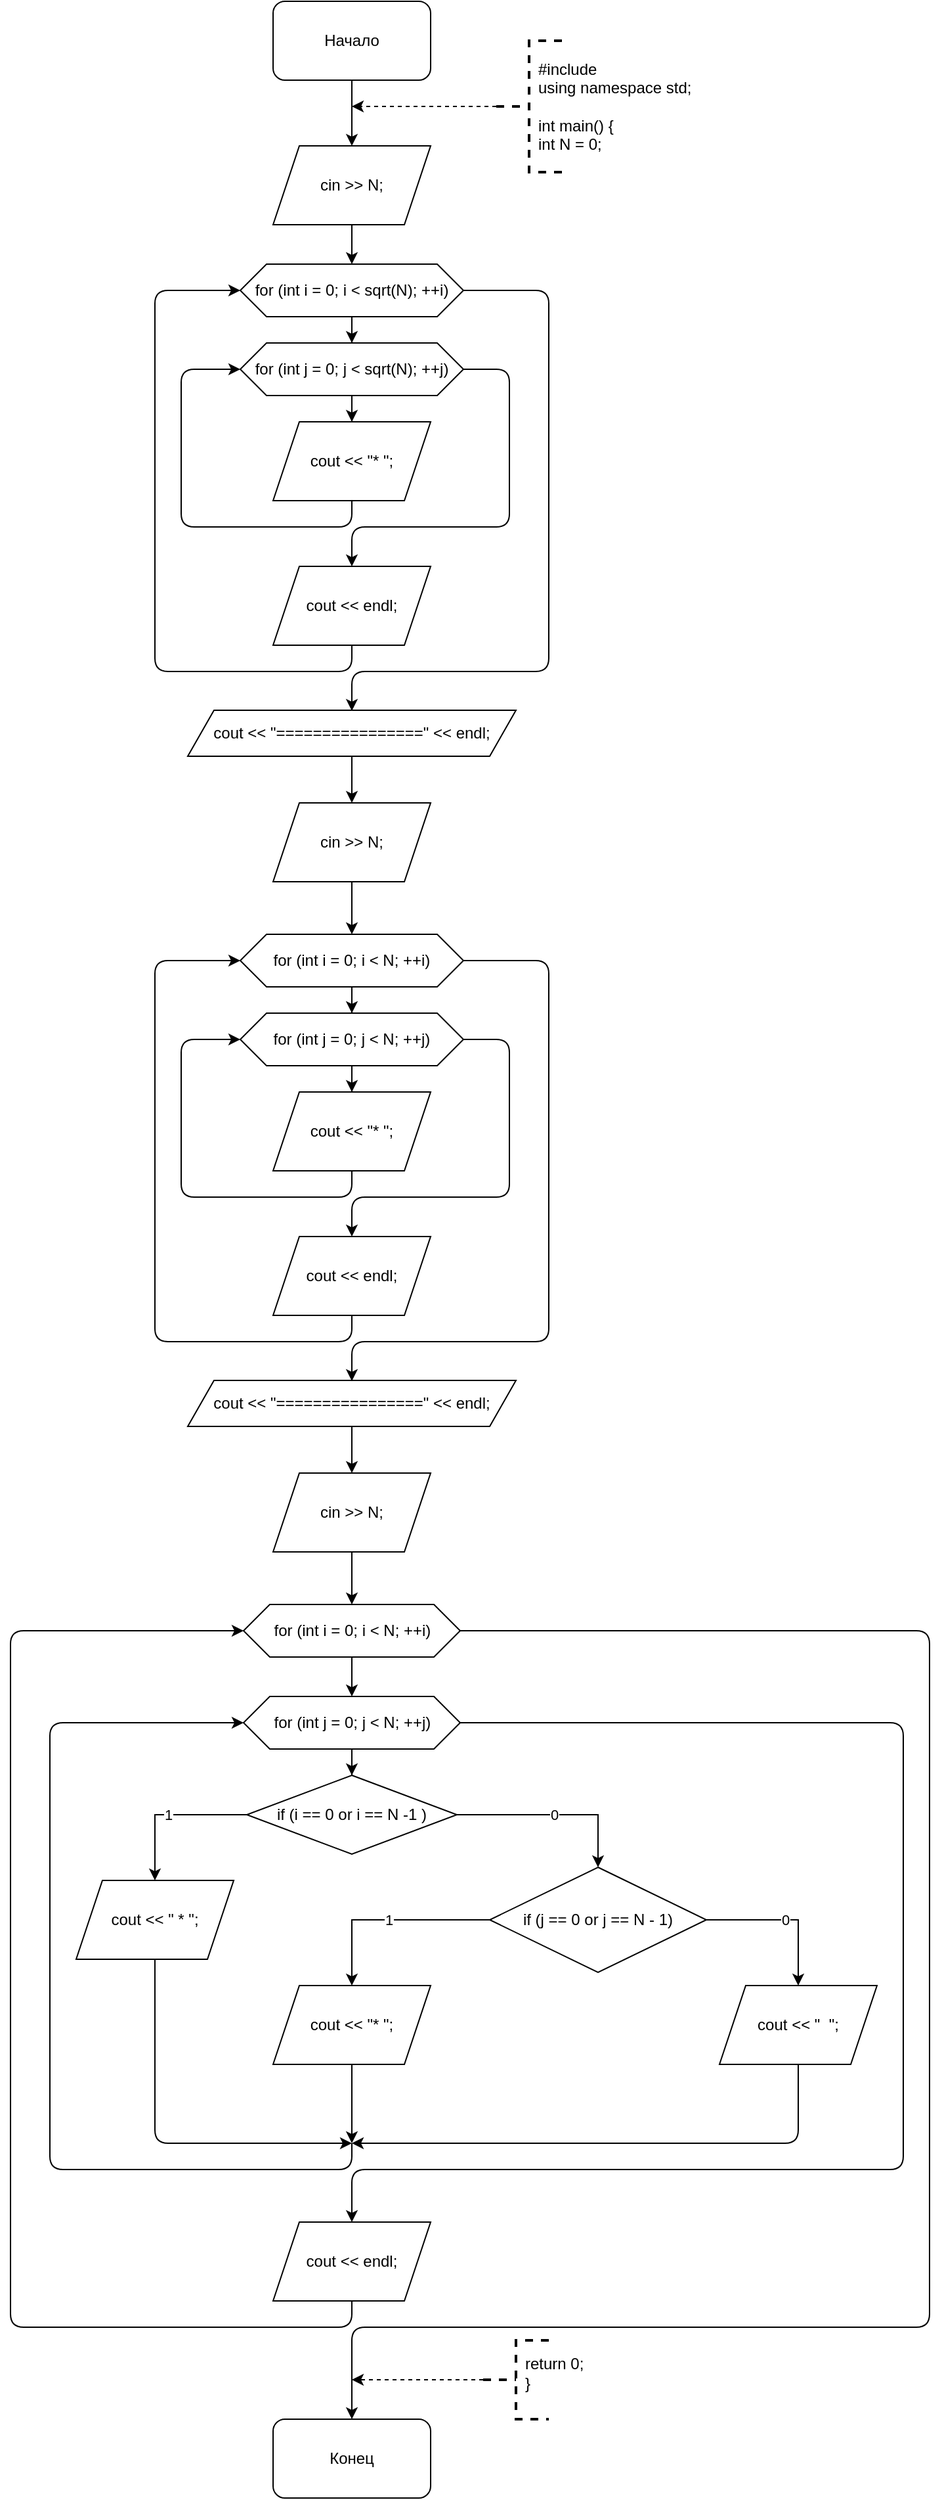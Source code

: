 <mxfile version="13.9.9" type="device"><diagram id="z9EPwhCvqojfMC5mlyjj" name="Страница 1"><mxGraphModel dx="3413" dy="1973" grid="1" gridSize="10" guides="1" tooltips="1" connect="1" arrows="1" fold="1" page="1" pageScale="1" pageWidth="827" pageHeight="1169" math="0" shadow="0"><root><mxCell id="0"/><mxCell id="1" parent="0"/><mxCell id="zmmnOQat141C4NID1k3p-7" style="edgeStyle=orthogonalEdgeStyle;rounded=0;orthogonalLoop=1;jettySize=auto;html=1;" edge="1" parent="1" source="zmmnOQat141C4NID1k3p-1" target="zmmnOQat141C4NID1k3p-2"><mxGeometry relative="1" as="geometry"/></mxCell><mxCell id="zmmnOQat141C4NID1k3p-1" value="Начало" style="rounded=1;whiteSpace=wrap;html=1;" vertex="1" parent="1"><mxGeometry x="340" y="10" width="120" height="60" as="geometry"/></mxCell><mxCell id="zmmnOQat141C4NID1k3p-8" style="edgeStyle=orthogonalEdgeStyle;rounded=0;orthogonalLoop=1;jettySize=auto;html=1;" edge="1" parent="1" source="zmmnOQat141C4NID1k3p-2" target="zmmnOQat141C4NID1k3p-3"><mxGeometry relative="1" as="geometry"/></mxCell><mxCell id="zmmnOQat141C4NID1k3p-2" value="cin &amp;gt;&amp;gt; N;" style="shape=parallelogram;perimeter=parallelogramPerimeter;whiteSpace=wrap;html=1;fixedSize=1;" vertex="1" parent="1"><mxGeometry x="340" y="120" width="120" height="60" as="geometry"/></mxCell><mxCell id="zmmnOQat141C4NID1k3p-9" style="edgeStyle=orthogonalEdgeStyle;rounded=0;orthogonalLoop=1;jettySize=auto;html=1;entryX=0.5;entryY=0;entryDx=0;entryDy=0;" edge="1" parent="1" source="zmmnOQat141C4NID1k3p-3" target="zmmnOQat141C4NID1k3p-4"><mxGeometry relative="1" as="geometry"/></mxCell><mxCell id="zmmnOQat141C4NID1k3p-3" value="for (int i = 0; i &amp;lt; sqrt(N); ++i)" style="shape=hexagon;perimeter=hexagonPerimeter2;whiteSpace=wrap;html=1;fixedSize=1;" vertex="1" parent="1"><mxGeometry x="315" y="210" width="170" height="40" as="geometry"/></mxCell><mxCell id="zmmnOQat141C4NID1k3p-10" style="edgeStyle=orthogonalEdgeStyle;rounded=0;orthogonalLoop=1;jettySize=auto;html=1;entryX=0.5;entryY=0;entryDx=0;entryDy=0;" edge="1" parent="1" source="zmmnOQat141C4NID1k3p-4" target="zmmnOQat141C4NID1k3p-5"><mxGeometry relative="1" as="geometry"/></mxCell><mxCell id="zmmnOQat141C4NID1k3p-4" value="for (int j = 0; j &amp;lt; sqrt(N); ++j)" style="shape=hexagon;perimeter=hexagonPerimeter2;whiteSpace=wrap;html=1;fixedSize=1;" vertex="1" parent="1"><mxGeometry x="315" y="270" width="170" height="40" as="geometry"/></mxCell><mxCell id="zmmnOQat141C4NID1k3p-5" value="cout &amp;lt;&amp;lt; &quot;* &quot;;" style="shape=parallelogram;perimeter=parallelogramPerimeter;whiteSpace=wrap;html=1;fixedSize=1;" vertex="1" parent="1"><mxGeometry x="340" y="330" width="120" height="60" as="geometry"/></mxCell><mxCell id="zmmnOQat141C4NID1k3p-6" value="cout &amp;lt;&amp;lt; endl;" style="shape=parallelogram;perimeter=parallelogramPerimeter;whiteSpace=wrap;html=1;fixedSize=1;" vertex="1" parent="1"><mxGeometry x="340" y="440" width="120" height="60" as="geometry"/></mxCell><mxCell id="zmmnOQat141C4NID1k3p-11" value="" style="endArrow=classic;html=1;exitX=0.5;exitY=1;exitDx=0;exitDy=0;entryX=0;entryY=0.5;entryDx=0;entryDy=0;" edge="1" parent="1" source="zmmnOQat141C4NID1k3p-5" target="zmmnOQat141C4NID1k3p-4"><mxGeometry width="50" height="50" relative="1" as="geometry"><mxPoint x="390" y="430" as="sourcePoint"/><mxPoint x="440" y="380" as="targetPoint"/><Array as="points"><mxPoint x="400" y="410"/><mxPoint x="270" y="410"/><mxPoint x="270" y="290"/></Array></mxGeometry></mxCell><mxCell id="zmmnOQat141C4NID1k3p-12" value="" style="endArrow=classic;html=1;exitX=1;exitY=0.5;exitDx=0;exitDy=0;entryX=0.5;entryY=0;entryDx=0;entryDy=0;" edge="1" parent="1" source="zmmnOQat141C4NID1k3p-4" target="zmmnOQat141C4NID1k3p-6"><mxGeometry width="50" height="50" relative="1" as="geometry"><mxPoint x="390" y="330" as="sourcePoint"/><mxPoint x="440" y="280" as="targetPoint"/><Array as="points"><mxPoint x="520" y="290"/><mxPoint x="520" y="410"/><mxPoint x="400" y="410"/></Array></mxGeometry></mxCell><mxCell id="zmmnOQat141C4NID1k3p-13" value="" style="endArrow=classic;html=1;exitX=0.5;exitY=1;exitDx=0;exitDy=0;entryX=0;entryY=0.5;entryDx=0;entryDy=0;" edge="1" parent="1" source="zmmnOQat141C4NID1k3p-6" target="zmmnOQat141C4NID1k3p-3"><mxGeometry width="50" height="50" relative="1" as="geometry"><mxPoint x="390" y="430" as="sourcePoint"/><mxPoint x="440" y="380" as="targetPoint"/><Array as="points"><mxPoint x="400" y="520"/><mxPoint x="250" y="520"/><mxPoint x="250" y="230"/></Array></mxGeometry></mxCell><mxCell id="zmmnOQat141C4NID1k3p-14" value="" style="endArrow=classic;html=1;exitX=1;exitY=0.5;exitDx=0;exitDy=0;" edge="1" parent="1" source="zmmnOQat141C4NID1k3p-3"><mxGeometry width="50" height="50" relative="1" as="geometry"><mxPoint x="390" y="430" as="sourcePoint"/><mxPoint x="400" y="550" as="targetPoint"/><Array as="points"><mxPoint x="550" y="230"/><mxPoint x="550" y="520"/><mxPoint x="400" y="520"/></Array></mxGeometry></mxCell><mxCell id="zmmnOQat141C4NID1k3p-17" style="edgeStyle=orthogonalEdgeStyle;rounded=0;orthogonalLoop=1;jettySize=auto;html=1;entryX=0.5;entryY=0;entryDx=0;entryDy=0;" edge="1" parent="1" source="zmmnOQat141C4NID1k3p-15" target="zmmnOQat141C4NID1k3p-16"><mxGeometry relative="1" as="geometry"/></mxCell><mxCell id="zmmnOQat141C4NID1k3p-15" value="cout &amp;lt;&amp;lt; &quot;================&quot; &amp;lt;&amp;lt; endl;" style="shape=parallelogram;perimeter=parallelogramPerimeter;whiteSpace=wrap;html=1;fixedSize=1;" vertex="1" parent="1"><mxGeometry x="275" y="549.5" width="250" height="35" as="geometry"/></mxCell><mxCell id="zmmnOQat141C4NID1k3p-31" style="edgeStyle=orthogonalEdgeStyle;rounded=0;orthogonalLoop=1;jettySize=auto;html=1;entryX=0.5;entryY=0;entryDx=0;entryDy=0;" edge="1" parent="1" source="zmmnOQat141C4NID1k3p-16" target="zmmnOQat141C4NID1k3p-19"><mxGeometry relative="1" as="geometry"/></mxCell><mxCell id="zmmnOQat141C4NID1k3p-16" value="cin &amp;gt;&amp;gt; N;" style="shape=parallelogram;perimeter=parallelogramPerimeter;whiteSpace=wrap;html=1;fixedSize=1;" vertex="1" parent="1"><mxGeometry x="340" y="620" width="120" height="60" as="geometry"/></mxCell><mxCell id="zmmnOQat141C4NID1k3p-18" style="edgeStyle=orthogonalEdgeStyle;rounded=0;orthogonalLoop=1;jettySize=auto;html=1;entryX=0.5;entryY=0;entryDx=0;entryDy=0;" edge="1" parent="1" source="zmmnOQat141C4NID1k3p-19" target="zmmnOQat141C4NID1k3p-21"><mxGeometry relative="1" as="geometry"/></mxCell><mxCell id="zmmnOQat141C4NID1k3p-19" value="for (int i = 0; i &amp;lt; N; ++i)" style="shape=hexagon;perimeter=hexagonPerimeter2;whiteSpace=wrap;html=1;fixedSize=1;" vertex="1" parent="1"><mxGeometry x="315" y="720" width="170" height="40" as="geometry"/></mxCell><mxCell id="zmmnOQat141C4NID1k3p-20" style="edgeStyle=orthogonalEdgeStyle;rounded=0;orthogonalLoop=1;jettySize=auto;html=1;entryX=0.5;entryY=0;entryDx=0;entryDy=0;" edge="1" parent="1" source="zmmnOQat141C4NID1k3p-21" target="zmmnOQat141C4NID1k3p-22"><mxGeometry relative="1" as="geometry"/></mxCell><mxCell id="zmmnOQat141C4NID1k3p-21" value="for (int j = 0; j &amp;lt; N; ++j)" style="shape=hexagon;perimeter=hexagonPerimeter2;whiteSpace=wrap;html=1;fixedSize=1;" vertex="1" parent="1"><mxGeometry x="315" y="780" width="170" height="40" as="geometry"/></mxCell><mxCell id="zmmnOQat141C4NID1k3p-22" value="cout &amp;lt;&amp;lt; &quot;* &quot;;" style="shape=parallelogram;perimeter=parallelogramPerimeter;whiteSpace=wrap;html=1;fixedSize=1;" vertex="1" parent="1"><mxGeometry x="340" y="840" width="120" height="60" as="geometry"/></mxCell><mxCell id="zmmnOQat141C4NID1k3p-23" value="cout &amp;lt;&amp;lt; endl;" style="shape=parallelogram;perimeter=parallelogramPerimeter;whiteSpace=wrap;html=1;fixedSize=1;" vertex="1" parent="1"><mxGeometry x="340" y="950" width="120" height="60" as="geometry"/></mxCell><mxCell id="zmmnOQat141C4NID1k3p-24" value="" style="endArrow=classic;html=1;exitX=0.5;exitY=1;exitDx=0;exitDy=0;entryX=0;entryY=0.5;entryDx=0;entryDy=0;" edge="1" parent="1" source="zmmnOQat141C4NID1k3p-22" target="zmmnOQat141C4NID1k3p-21"><mxGeometry width="50" height="50" relative="1" as="geometry"><mxPoint x="390" y="940" as="sourcePoint"/><mxPoint x="440" y="890" as="targetPoint"/><Array as="points"><mxPoint x="400" y="920"/><mxPoint x="270" y="920"/><mxPoint x="270" y="800"/></Array></mxGeometry></mxCell><mxCell id="zmmnOQat141C4NID1k3p-25" value="" style="endArrow=classic;html=1;exitX=1;exitY=0.5;exitDx=0;exitDy=0;entryX=0.5;entryY=0;entryDx=0;entryDy=0;" edge="1" parent="1" source="zmmnOQat141C4NID1k3p-21" target="zmmnOQat141C4NID1k3p-23"><mxGeometry width="50" height="50" relative="1" as="geometry"><mxPoint x="390" y="840" as="sourcePoint"/><mxPoint x="440" y="790" as="targetPoint"/><Array as="points"><mxPoint x="520" y="800"/><mxPoint x="520" y="920"/><mxPoint x="400" y="920"/></Array></mxGeometry></mxCell><mxCell id="zmmnOQat141C4NID1k3p-26" value="" style="endArrow=classic;html=1;exitX=0.5;exitY=1;exitDx=0;exitDy=0;entryX=0;entryY=0.5;entryDx=0;entryDy=0;" edge="1" parent="1" source="zmmnOQat141C4NID1k3p-23" target="zmmnOQat141C4NID1k3p-19"><mxGeometry width="50" height="50" relative="1" as="geometry"><mxPoint x="390" y="940" as="sourcePoint"/><mxPoint x="440" y="890" as="targetPoint"/><Array as="points"><mxPoint x="400" y="1030"/><mxPoint x="250" y="1030"/><mxPoint x="250" y="740"/></Array></mxGeometry></mxCell><mxCell id="zmmnOQat141C4NID1k3p-27" value="" style="endArrow=classic;html=1;exitX=1;exitY=0.5;exitDx=0;exitDy=0;" edge="1" parent="1" source="zmmnOQat141C4NID1k3p-19"><mxGeometry width="50" height="50" relative="1" as="geometry"><mxPoint x="390" y="940" as="sourcePoint"/><mxPoint x="400" y="1060" as="targetPoint"/><Array as="points"><mxPoint x="550" y="740"/><mxPoint x="550" y="1030"/><mxPoint x="400" y="1030"/></Array></mxGeometry></mxCell><mxCell id="zmmnOQat141C4NID1k3p-28" style="edgeStyle=orthogonalEdgeStyle;rounded=0;orthogonalLoop=1;jettySize=auto;html=1;entryX=0.5;entryY=0;entryDx=0;entryDy=0;" edge="1" parent="1" source="zmmnOQat141C4NID1k3p-29" target="zmmnOQat141C4NID1k3p-30"><mxGeometry relative="1" as="geometry"/></mxCell><mxCell id="zmmnOQat141C4NID1k3p-29" value="cout &amp;lt;&amp;lt; &quot;================&quot; &amp;lt;&amp;lt; endl;" style="shape=parallelogram;perimeter=parallelogramPerimeter;whiteSpace=wrap;html=1;fixedSize=1;" vertex="1" parent="1"><mxGeometry x="275" y="1059.5" width="250" height="35" as="geometry"/></mxCell><mxCell id="zmmnOQat141C4NID1k3p-57" style="edgeStyle=orthogonalEdgeStyle;rounded=0;orthogonalLoop=1;jettySize=auto;html=1;entryX=0.5;entryY=0;entryDx=0;entryDy=0;" edge="1" parent="1" source="zmmnOQat141C4NID1k3p-30" target="zmmnOQat141C4NID1k3p-46"><mxGeometry relative="1" as="geometry"/></mxCell><mxCell id="zmmnOQat141C4NID1k3p-30" value="cin &amp;gt;&amp;gt; N;" style="shape=parallelogram;perimeter=parallelogramPerimeter;whiteSpace=wrap;html=1;fixedSize=1;" vertex="1" parent="1"><mxGeometry x="340" y="1130" width="120" height="60" as="geometry"/></mxCell><mxCell id="zmmnOQat141C4NID1k3p-58" style="edgeStyle=orthogonalEdgeStyle;rounded=0;orthogonalLoop=1;jettySize=auto;html=1;entryX=0.5;entryY=0;entryDx=0;entryDy=0;" edge="1" parent="1" source="zmmnOQat141C4NID1k3p-46" target="zmmnOQat141C4NID1k3p-47"><mxGeometry relative="1" as="geometry"/></mxCell><mxCell id="zmmnOQat141C4NID1k3p-46" value="for (int i = 0; i &amp;lt; N; ++i)" style="shape=hexagon;perimeter=hexagonPerimeter2;whiteSpace=wrap;html=1;fixedSize=1;" vertex="1" parent="1"><mxGeometry x="317.5" y="1230" width="165" height="40" as="geometry"/></mxCell><mxCell id="zmmnOQat141C4NID1k3p-59" style="edgeStyle=orthogonalEdgeStyle;rounded=0;orthogonalLoop=1;jettySize=auto;html=1;entryX=0.5;entryY=0;entryDx=0;entryDy=0;" edge="1" parent="1" source="zmmnOQat141C4NID1k3p-47" target="zmmnOQat141C4NID1k3p-48"><mxGeometry relative="1" as="geometry"/></mxCell><mxCell id="zmmnOQat141C4NID1k3p-47" value="for (int j = 0; j &amp;lt; N; ++j)" style="shape=hexagon;perimeter=hexagonPerimeter2;whiteSpace=wrap;html=1;fixedSize=1;" vertex="1" parent="1"><mxGeometry x="317.5" y="1300" width="165" height="40" as="geometry"/></mxCell><mxCell id="zmmnOQat141C4NID1k3p-49" value="1" style="edgeStyle=orthogonalEdgeStyle;rounded=0;orthogonalLoop=1;jettySize=auto;html=1;" edge="1" parent="1" source="zmmnOQat141C4NID1k3p-48" target="zmmnOQat141C4NID1k3p-50"><mxGeometry relative="1" as="geometry"><mxPoint x="270" y="1460" as="targetPoint"/></mxGeometry></mxCell><mxCell id="zmmnOQat141C4NID1k3p-51" value="0" style="edgeStyle=orthogonalEdgeStyle;rounded=0;orthogonalLoop=1;jettySize=auto;html=1;" edge="1" parent="1" source="zmmnOQat141C4NID1k3p-48" target="zmmnOQat141C4NID1k3p-52"><mxGeometry relative="1" as="geometry"><mxPoint x="550" y="1440" as="targetPoint"/></mxGeometry></mxCell><mxCell id="zmmnOQat141C4NID1k3p-48" value="if (i == 0 or i == N -1 )" style="rhombus;whiteSpace=wrap;html=1;" vertex="1" parent="1"><mxGeometry x="320" y="1360" width="160" height="60" as="geometry"/></mxCell><mxCell id="zmmnOQat141C4NID1k3p-50" value="cout &amp;lt;&amp;lt; &quot; * &quot;;" style="shape=parallelogram;perimeter=parallelogramPerimeter;whiteSpace=wrap;html=1;fixedSize=1;" vertex="1" parent="1"><mxGeometry x="190" y="1440" width="120" height="60" as="geometry"/></mxCell><mxCell id="zmmnOQat141C4NID1k3p-53" value="1" style="edgeStyle=orthogonalEdgeStyle;rounded=0;orthogonalLoop=1;jettySize=auto;html=1;" edge="1" parent="1" source="zmmnOQat141C4NID1k3p-52" target="zmmnOQat141C4NID1k3p-54"><mxGeometry relative="1" as="geometry"><mxPoint x="460" y="1530" as="targetPoint"/></mxGeometry></mxCell><mxCell id="zmmnOQat141C4NID1k3p-55" value="0" style="edgeStyle=orthogonalEdgeStyle;rounded=0;orthogonalLoop=1;jettySize=auto;html=1;" edge="1" parent="1" source="zmmnOQat141C4NID1k3p-52" target="zmmnOQat141C4NID1k3p-56"><mxGeometry relative="1" as="geometry"><mxPoint x="740" y="1530" as="targetPoint"/></mxGeometry></mxCell><mxCell id="zmmnOQat141C4NID1k3p-52" value="if (j == 0 or j == N - 1)" style="rhombus;whiteSpace=wrap;html=1;" vertex="1" parent="1"><mxGeometry x="505" y="1430" width="165" height="80" as="geometry"/></mxCell><mxCell id="zmmnOQat141C4NID1k3p-62" style="edgeStyle=orthogonalEdgeStyle;rounded=0;orthogonalLoop=1;jettySize=auto;html=1;" edge="1" parent="1" source="zmmnOQat141C4NID1k3p-54"><mxGeometry relative="1" as="geometry"><mxPoint x="400" y="1640" as="targetPoint"/></mxGeometry></mxCell><mxCell id="zmmnOQat141C4NID1k3p-54" value="cout &amp;lt;&amp;lt; &quot;* &quot;;" style="shape=parallelogram;perimeter=parallelogramPerimeter;whiteSpace=wrap;html=1;fixedSize=1;" vertex="1" parent="1"><mxGeometry x="340" y="1520" width="120" height="60" as="geometry"/></mxCell><mxCell id="zmmnOQat141C4NID1k3p-56" value="cout &amp;lt;&amp;lt; &quot;&amp;nbsp; &quot;;" style="shape=parallelogram;perimeter=parallelogramPerimeter;whiteSpace=wrap;html=1;fixedSize=1;" vertex="1" parent="1"><mxGeometry x="680" y="1520" width="120" height="60" as="geometry"/></mxCell><mxCell id="zmmnOQat141C4NID1k3p-60" value="" style="endArrow=classic;html=1;exitX=0.5;exitY=1;exitDx=0;exitDy=0;" edge="1" parent="1" source="zmmnOQat141C4NID1k3p-50"><mxGeometry width="50" height="50" relative="1" as="geometry"><mxPoint x="390" y="1600" as="sourcePoint"/><mxPoint x="400" y="1640" as="targetPoint"/><Array as="points"><mxPoint x="250" y="1640"/></Array></mxGeometry></mxCell><mxCell id="zmmnOQat141C4NID1k3p-61" value="" style="endArrow=classic;html=1;exitX=0.5;exitY=1;exitDx=0;exitDy=0;" edge="1" parent="1" source="zmmnOQat141C4NID1k3p-56"><mxGeometry width="50" height="50" relative="1" as="geometry"><mxPoint x="390" y="1600" as="sourcePoint"/><mxPoint x="400" y="1640" as="targetPoint"/><Array as="points"><mxPoint x="740" y="1640"/></Array></mxGeometry></mxCell><mxCell id="zmmnOQat141C4NID1k3p-63" value="cout &amp;lt;&amp;lt; endl;" style="shape=parallelogram;perimeter=parallelogramPerimeter;whiteSpace=wrap;html=1;fixedSize=1;" vertex="1" parent="1"><mxGeometry x="340" y="1700" width="120" height="60" as="geometry"/></mxCell><mxCell id="zmmnOQat141C4NID1k3p-65" value="" style="endArrow=classic;html=1;entryX=0;entryY=0.5;entryDx=0;entryDy=0;" edge="1" parent="1" target="zmmnOQat141C4NID1k3p-47"><mxGeometry width="50" height="50" relative="1" as="geometry"><mxPoint x="400" y="1640" as="sourcePoint"/><mxPoint x="440" y="1550" as="targetPoint"/><Array as="points"><mxPoint x="400" y="1660"/><mxPoint x="170" y="1660"/><mxPoint x="170" y="1320"/></Array></mxGeometry></mxCell><mxCell id="zmmnOQat141C4NID1k3p-66" value="" style="endArrow=classic;html=1;exitX=1;exitY=0.5;exitDx=0;exitDy=0;entryX=0.5;entryY=0;entryDx=0;entryDy=0;" edge="1" parent="1" source="zmmnOQat141C4NID1k3p-47" target="zmmnOQat141C4NID1k3p-63"><mxGeometry width="50" height="50" relative="1" as="geometry"><mxPoint x="390" y="1500" as="sourcePoint"/><mxPoint x="440" y="1450" as="targetPoint"/><Array as="points"><mxPoint x="820" y="1320"/><mxPoint x="820" y="1660"/><mxPoint x="400" y="1660"/></Array></mxGeometry></mxCell><mxCell id="zmmnOQat141C4NID1k3p-67" value="" style="endArrow=classic;html=1;exitX=0.5;exitY=1;exitDx=0;exitDy=0;entryX=0;entryY=0.5;entryDx=0;entryDy=0;" edge="1" parent="1" source="zmmnOQat141C4NID1k3p-63" target="zmmnOQat141C4NID1k3p-46"><mxGeometry width="50" height="50" relative="1" as="geometry"><mxPoint x="390" y="1700" as="sourcePoint"/><mxPoint x="440" y="1650" as="targetPoint"/><Array as="points"><mxPoint x="400" y="1780"/><mxPoint x="140" y="1780"/><mxPoint x="140" y="1250"/></Array></mxGeometry></mxCell><mxCell id="zmmnOQat141C4NID1k3p-68" value="Конец" style="rounded=1;whiteSpace=wrap;html=1;" vertex="1" parent="1"><mxGeometry x="340" y="1850" width="120" height="60" as="geometry"/></mxCell><mxCell id="zmmnOQat141C4NID1k3p-69" value="" style="endArrow=classic;html=1;exitX=1;exitY=0.5;exitDx=0;exitDy=0;entryX=0.5;entryY=0;entryDx=0;entryDy=0;" edge="1" parent="1" source="zmmnOQat141C4NID1k3p-46" target="zmmnOQat141C4NID1k3p-68"><mxGeometry width="50" height="50" relative="1" as="geometry"><mxPoint x="390" y="1550" as="sourcePoint"/><mxPoint x="440" y="1500" as="targetPoint"/><Array as="points"><mxPoint x="840" y="1250"/><mxPoint x="840" y="1780"/><mxPoint x="400" y="1780"/></Array></mxGeometry></mxCell><mxCell id="zmmnOQat141C4NID1k3p-71" style="edgeStyle=orthogonalEdgeStyle;rounded=0;orthogonalLoop=1;jettySize=auto;html=1;dashed=1;" edge="1" parent="1" source="zmmnOQat141C4NID1k3p-70"><mxGeometry relative="1" as="geometry"><mxPoint x="400" y="90" as="targetPoint"/></mxGeometry></mxCell><mxCell id="zmmnOQat141C4NID1k3p-70" value="" style="strokeWidth=2;html=1;shape=mxgraph.flowchart.annotation_2;align=left;labelPosition=right;pointerEvents=1;dashed=1;" vertex="1" parent="1"><mxGeometry x="510" y="40" width="50" height="100" as="geometry"/></mxCell><mxCell id="zmmnOQat141C4NID1k3p-72" value="#include&amp;nbsp;&lt;br&gt;using namespace std;&lt;br&gt;&lt;br&gt;int main() {&lt;br&gt;int N = 0;" style="text;html=1;strokeColor=none;fillColor=none;align=left;verticalAlign=middle;whiteSpace=wrap;rounded=0;dashed=1;" vertex="1" parent="1"><mxGeometry x="540" y="40" width="130" height="100" as="geometry"/></mxCell><mxCell id="zmmnOQat141C4NID1k3p-74" style="edgeStyle=orthogonalEdgeStyle;rounded=0;orthogonalLoop=1;jettySize=auto;html=1;dashed=1;" edge="1" parent="1" source="zmmnOQat141C4NID1k3p-73"><mxGeometry relative="1" as="geometry"><mxPoint x="400" y="1820" as="targetPoint"/></mxGeometry></mxCell><mxCell id="zmmnOQat141C4NID1k3p-73" value="" style="strokeWidth=2;html=1;shape=mxgraph.flowchart.annotation_2;align=left;labelPosition=right;pointerEvents=1;dashed=1;" vertex="1" parent="1"><mxGeometry x="500" y="1790" width="50" height="60" as="geometry"/></mxCell><mxCell id="zmmnOQat141C4NID1k3p-75" value="return 0;&lt;br&gt;}" style="text;html=1;strokeColor=none;fillColor=none;align=left;verticalAlign=middle;whiteSpace=wrap;rounded=0;dashed=1;" vertex="1" parent="1"><mxGeometry x="530" y="1790" width="80" height="50" as="geometry"/></mxCell></root></mxGraphModel></diagram></mxfile>